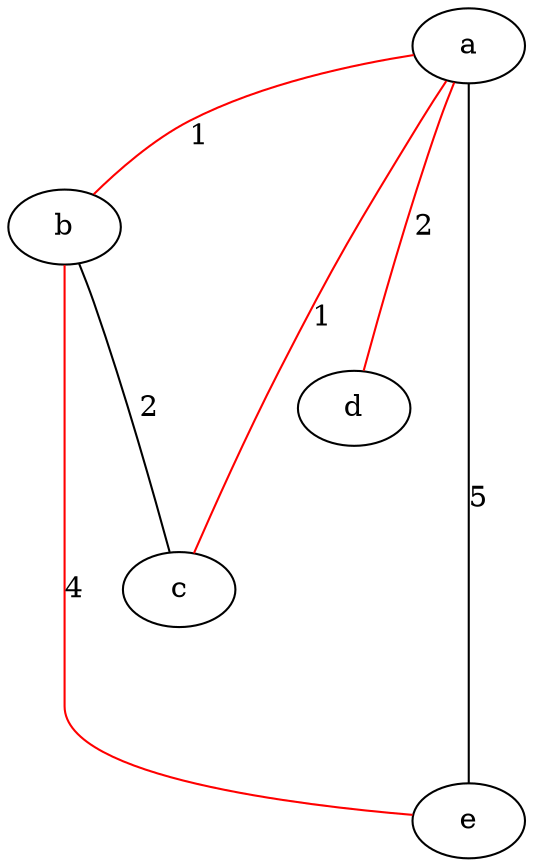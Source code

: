 strict graph "" {
	a	 [style=vertex];
	b	 [style=vertex];
	a -- b	 [color=red,
		label=1,
		minlen=1,
		style="edge",
		weight=1];
	c	 [style=vertex];
	a -- c	 [color=red,
		label=1,
		minlen=1,
		style="edge",
		weight=1];
	d	 [style=vertex];
	a -- d	 [color=red,
		label=2,
		minlen=2,
		style="edge",
		weight=2];
	e	 [style=vertex];
	a -- e	 [color=black,
		label=5,
		minlen=5,
		style="edge",
		weight=5];
	b -- c	 [color=black,
		label=2,
		minlen=2,
		style="edge",
		weight=2];
	b -- e	 [color=red,
		label=4,
		minlen=4,
		style="edge",
		weight=4];
}
